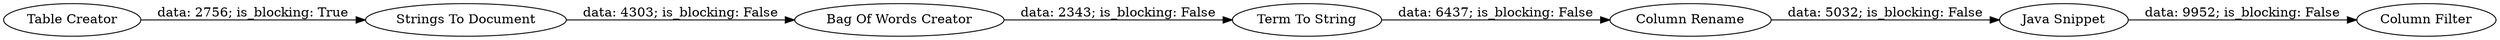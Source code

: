 digraph {
	"5012943612725578267_1002" [label="Column Rename"]
	"5012943612725578267_1007" [label="Column Filter"]
	"5012943612725578267_1003" [label="Table Creator"]
	"5012943612725578267_1005" [label="Bag Of Words Creator"]
	"5012943612725578267_1000" [label="Term To String"]
	"5012943612725578267_1004" [label="Strings To Document"]
	"5012943612725578267_1012" [label="Java Snippet"]
	"5012943612725578267_1000" -> "5012943612725578267_1002" [label="data: 6437; is_blocking: False"]
	"5012943612725578267_1005" -> "5012943612725578267_1000" [label="data: 2343; is_blocking: False"]
	"5012943612725578267_1012" -> "5012943612725578267_1007" [label="data: 9952; is_blocking: False"]
	"5012943612725578267_1002" -> "5012943612725578267_1012" [label="data: 5032; is_blocking: False"]
	"5012943612725578267_1003" -> "5012943612725578267_1004" [label="data: 2756; is_blocking: True"]
	"5012943612725578267_1004" -> "5012943612725578267_1005" [label="data: 4303; is_blocking: False"]
	rankdir=LR
}
